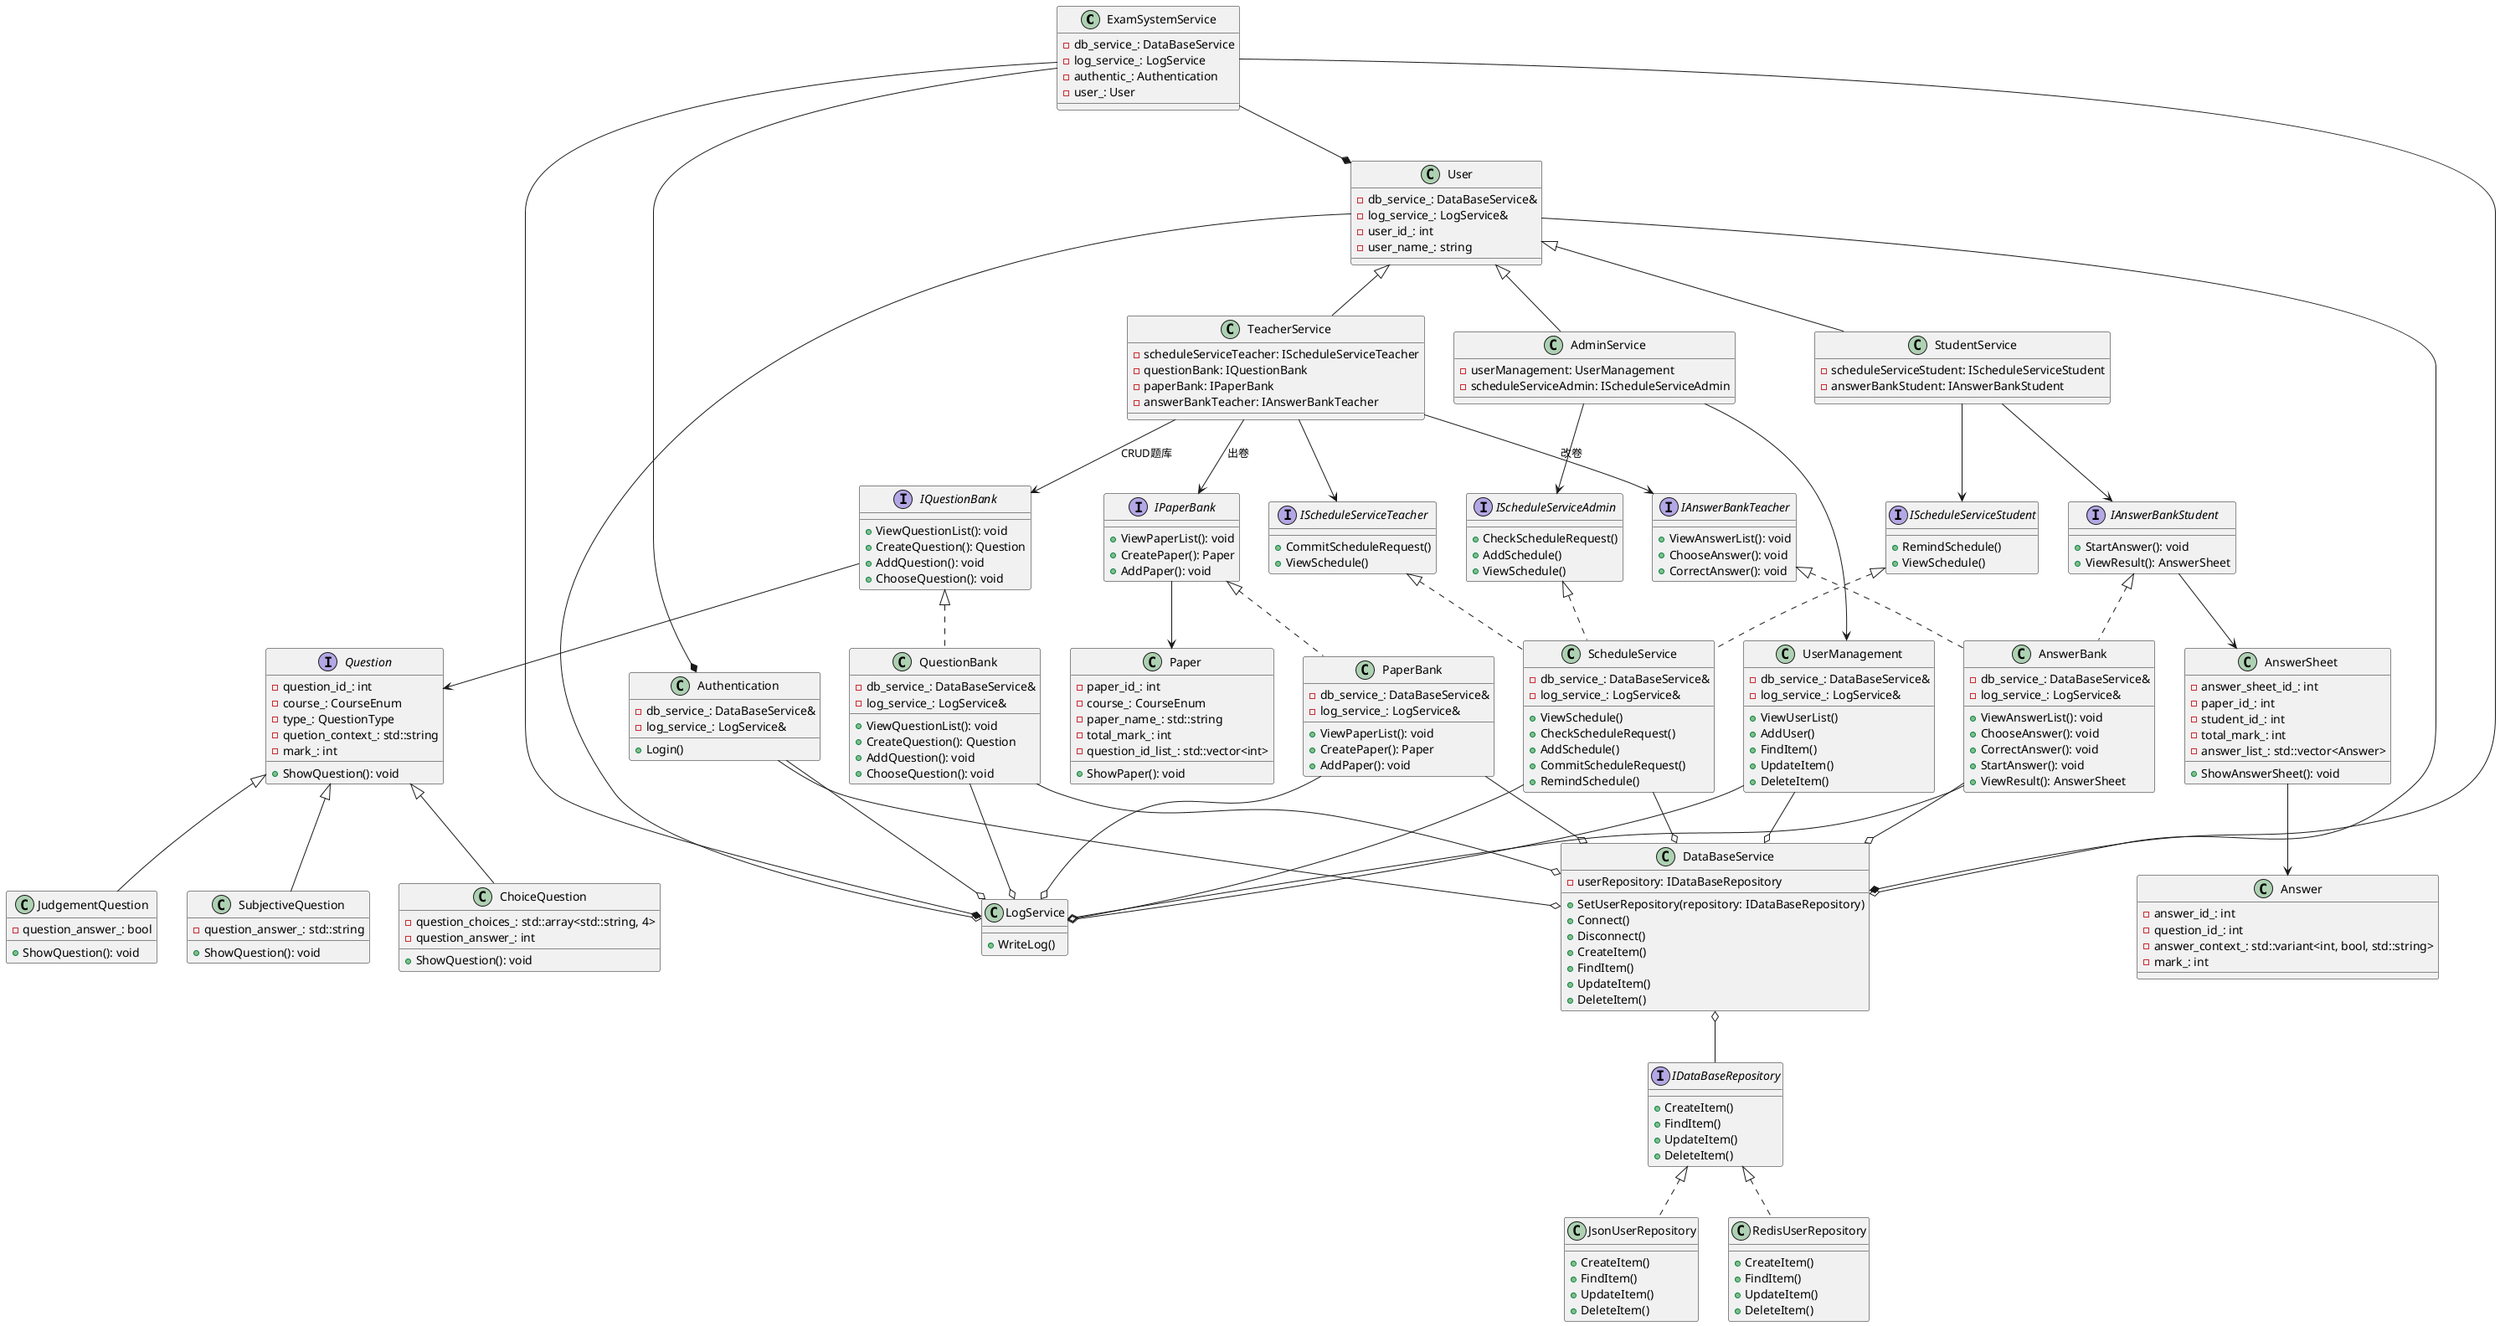 @startuml

class ExamSystemService {
  - db_service_: DataBaseService
  - log_service_: LogService
  - authentic_: Authentication
  - user_: User
}

class User {
  - db_service_: DataBaseService&
  - log_service_: LogService&
  - user_id_: int
  - user_name_: string
}

class AdminService extends User {
  - userManagement: UserManagement
  - scheduleServiceAdmin: IScheduleServiceAdmin
}

class TeacherService extends User {
  - scheduleServiceTeacher: IScheduleServiceTeacher
  - questionBank: IQuestionBank
  - paperBank: IPaperBank
  - answerBankTeacher: IAnswerBankTeacher
}

class StudentService extends User {
  - scheduleServiceStudent: IScheduleServiceStudent
  - answerBankStudent: IAnswerBankStudent
}

class Authentication {
  - db_service_: DataBaseService&
  - log_service_: LogService&
  + Login()
}

interface IScheduleServiceAdmin {
  + CheckScheduleRequest()
  + AddSchedule()
  + ViewSchedule()
}

interface IScheduleServiceTeacher {
  + CommitScheduleRequest()
  + ViewSchedule()
}

interface IScheduleServiceStudent {
  + RemindSchedule()
  + ViewSchedule()
}

class ScheduleService {
  - db_service_: DataBaseService&
  - log_service_: LogService&
  + ViewSchedule()
  + CheckScheduleRequest()
  + AddSchedule()
  + CommitScheduleRequest()
  + RemindSchedule()
}

class UserManagement {
  - db_service_: DataBaseService&
  - log_service_: LogService&
  + ViewUserList()
  + AddUser()
  + FindItem()
  + UpdateItem()
  + DeleteItem()
}

interface Question {
  - question_id_: int
  - course_: CourseEnum
  - type_: QuestionType
  - quetion_context_: std::string
  - mark_: int
  + ShowQuestion(): void
}

class ChoiceQuestion extends Question {
    - question_choices_: std::array<std::string, 4>
    - question_answer_: int
    + ShowQuestion(): void
}

class JudgementQuestion extends Question {
    - question_answer_: bool
    + ShowQuestion(): void
}

class SubjectiveQuestion extends Question {
    - question_answer_: std::string
    + ShowQuestion(): void
}

interface IQuestionBank {
    + ViewQuestionList(): void
    + CreateQuestion(): Question
    + AddQuestion(): void
    + ChooseQuestion(): void
}

class QuestionBank {
    - db_service_: DataBaseService&
    - log_service_: LogService&
    + ViewQuestionList(): void
    + CreateQuestion(): Question
    + AddQuestion(): void
    + ChooseQuestion(): void
}

class Paper {
    - paper_id_: int
    - course_: CourseEnum
    - paper_name_: std::string
    - total_mark_: int
    - question_id_list_: std::vector<int>
    + ShowPaper(): void
}

interface IPaperBank {
    + ViewPaperList(): void
    + CreatePaper(): Paper
    + AddPaper(): void
}

class PaperBank {
    - db_service_: DataBaseService&
    - log_service_: LogService&
    + ViewPaperList(): void
    + CreatePaper(): Paper
    + AddPaper(): void
}

class Answer {
    - answer_id_: int
    - question_id_: int
    - answer_context_: std::variant<int, bool, std::string>
    - mark_: int
}

class AnswerSheet {
    - answer_sheet_id_: int
    - paper_id_: int
    - student_id_: int
    - total_mark_: int
    - answer_list_: std::vector<Answer>
    + ShowAnswerSheet(): void
}

interface IAnswerBankTeacher {
    + ViewAnswerList(): void
    + ChooseAnswer(): void
    + CorrectAnswer(): void
}
interface IAnswerBankStudent {
    + StartAnswer(): void
    + ViewResult(): AnswerSheet
}

class AnswerBank {
    - db_service_: DataBaseService&
    - log_service_: LogService&
    
    + ViewAnswerList(): void
    + ChooseAnswer(): void
    + CorrectAnswer(): void
    + StartAnswer(): void
    + ViewResult(): AnswerSheet
}

interface IDataBaseRepository {
    +CreateItem()
    +FindItem()
    +UpdateItem()
    +DeleteItem()
}

class JsonUserRepository {
    +CreateItem()
    +FindItem()
    +UpdateItem()
    +DeleteItem()
}

class RedisUserRepository {
    +CreateItem()
    +FindItem()
    +UpdateItem()
    +DeleteItem()
}

class DataBaseService {
    -userRepository: IDataBaseRepository

    +SetUserRepository(repository: IDataBaseRepository)
    +Connect()
    +Disconnect()
    +CreateItem()
    +FindItem()
    +UpdateItem()
    +DeleteItem()
}



class LogService {
  + WriteLog()
}

ExamSystemService --* DataBaseService
ExamSystemService --* LogService
ExamSystemService --* Authentication
ExamSystemService --* User

User --o DataBaseService
User --o LogService

AdminService --> UserManagement
AdminService --> IScheduleServiceAdmin

TeacherService --> IScheduleServiceTeacher
TeacherService --> IQuestionBank : CRUD题库
TeacherService --> IPaperBank : 出卷
TeacherService --> IAnswerBankTeacher : 改卷

StudentService --> IScheduleServiceStudent
StudentService --> IAnswerBankStudent

Authentication --o DataBaseService
Authentication --o LogService

IScheduleServiceAdmin <|.. ScheduleService
IScheduleServiceTeacher <|.. ScheduleService
IScheduleServiceStudent <|.. ScheduleService

ScheduleService --o DataBaseService
ScheduleService --o LogService

UserManagement --o DataBaseService
UserManagement --o LogService

IQuestionBank <|.. QuestionBank
QuestionBank --o DataBaseService
QuestionBank --o LogService
IQuestionBank --> Question

IPaperBank <|.. PaperBank
PaperBank --o DataBaseService
PaperBank --o LogService
IPaperBank --> Paper

IAnswerBankTeacher <|.. AnswerBank
IAnswerBankStudent <|.. AnswerBank
AnswerBank --o DataBaseService
AnswerBank --o LogService
IAnswerBankStudent --> AnswerSheet
AnswerSheet --> Answer

IDataBaseRepository <|.. JsonUserRepository
IDataBaseRepository <|.. RedisUserRepository
DataBaseService o-- IDataBaseRepository

@enduml